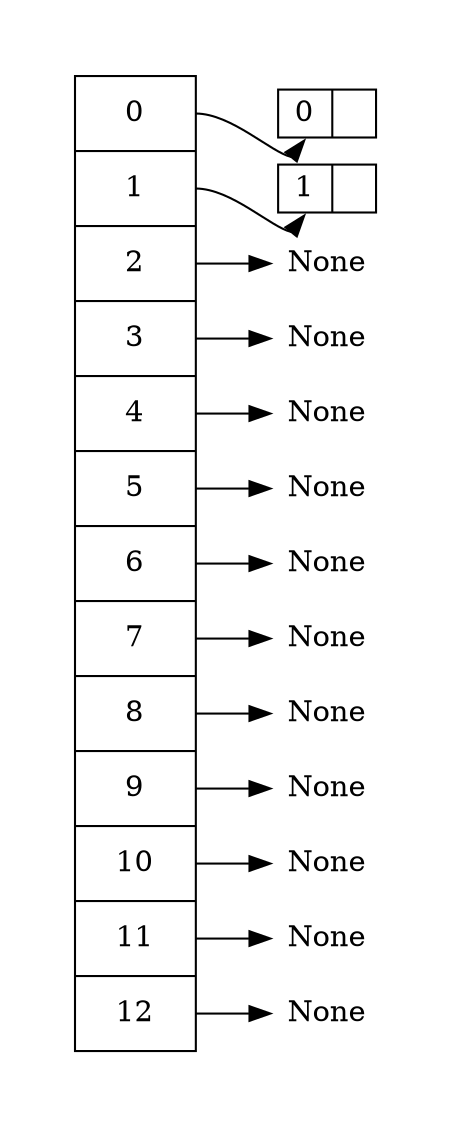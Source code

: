 digraph grafica{
graph [pad="0.5"];
nodesep=.05;
rankdir=LR;
node [shape=record,width=.1,height=.1];
vector [label = "<f0> 0|
<f1> 1|
<f2> 2|
<f3> 3|
<f4> 4|
<f5> 5|
<f6> 6|
<f7> 7|
<f8> 8|
<f9> 9|
<f10> 10|
<f11> 11|
<f12> 12",height=6.5, width=.8];
node0[label = "{<n> 0| <p> }"];
vector:f0 -> node0:n;
node1[label = "{<n> 1| <p> }"];
vector:f1 -> node1:n;
nodeNone2 [shape=plaintext, label="None", width=0.5]
vector:f2 -> nodeNone2
nodeNone3 [shape=plaintext, label="None", width=0.5]
vector:f3 -> nodeNone3
nodeNone4 [shape=plaintext, label="None", width=0.5]
vector:f4 -> nodeNone4
nodeNone5 [shape=plaintext, label="None", width=0.5]
vector:f5 -> nodeNone5
nodeNone6 [shape=plaintext, label="None", width=0.5]
vector:f6 -> nodeNone6
nodeNone7 [shape=plaintext, label="None", width=0.5]
vector:f7 -> nodeNone7
nodeNone8 [shape=plaintext, label="None", width=0.5]
vector:f8 -> nodeNone8
nodeNone9 [shape=plaintext, label="None", width=0.5]
vector:f9 -> nodeNone9
nodeNone10 [shape=plaintext, label="None", width=0.5]
vector:f10 -> nodeNone10
nodeNone11 [shape=plaintext, label="None", width=0.5]
vector:f11 -> nodeNone11
nodeNone12 [shape=plaintext, label="None", width=0.5]
vector:f12 -> nodeNone12
 }
